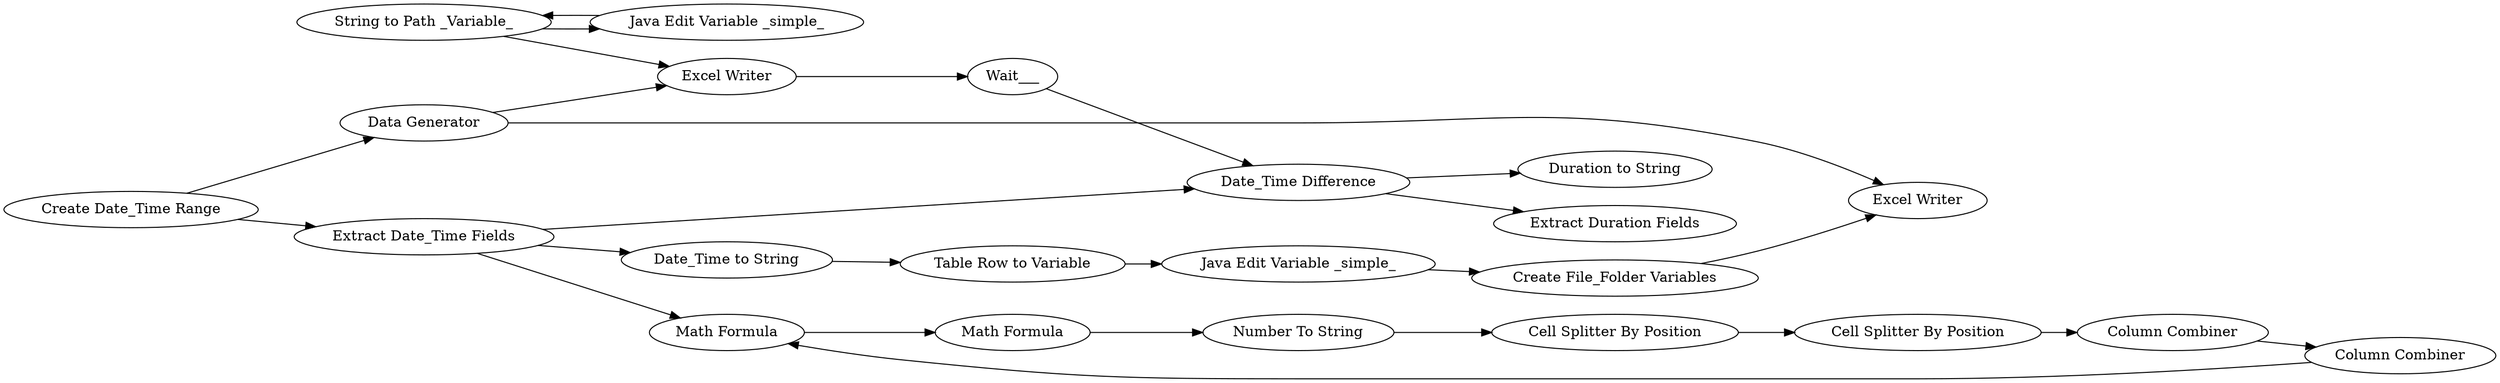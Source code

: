digraph {
	23 -> 29
	29 -> 28
	8 -> 9
	4 -> 1
	4 -> 23
	12 -> 13
	22 -> 21
	30 -> 31
	31 -> 32
	21 -> 27
	1 -> 24
	11 -> 12
	28 -> 30
	21 -> 26
	23 -> 21
	15 -> 19
	9 -> 17
	13 -> 16
	24 -> 22
	19 -> 24
	16 -> 8
	23 -> 8
	1 -> 32
	19 -> 15
	17 -> 11
	27 [label="Extract Duration Fields"]
	9 [label="Math Formula"]
	21 [label="Date_Time Difference"]
	26 [label="Duration to String"]
	8 [label="Math Formula"]
	17 [label="Number To String"]
	19 [label="String to Path _Variable_"]
	24 [label="Excel Writer"]
	31 [label="Create File_Folder Variables"]
	15 [label="Java Edit Variable _simple_"]
	12 [label="Cell Splitter By Position"]
	16 [label="Column Combiner"]
	30 [label="Java Edit Variable _simple_"]
	1 [label="Data Generator"]
	22 [label=Wait___]
	28 [label="Table Row to Variable"]
	11 [label="Cell Splitter By Position"]
	4 [label="Create Date_Time Range"]
	23 [label="Extract Date_Time Fields"]
	13 [label="Column Combiner"]
	29 [label="Date_Time to String"]
	32 [label="Excel Writer"]
	rankdir=LR
}
